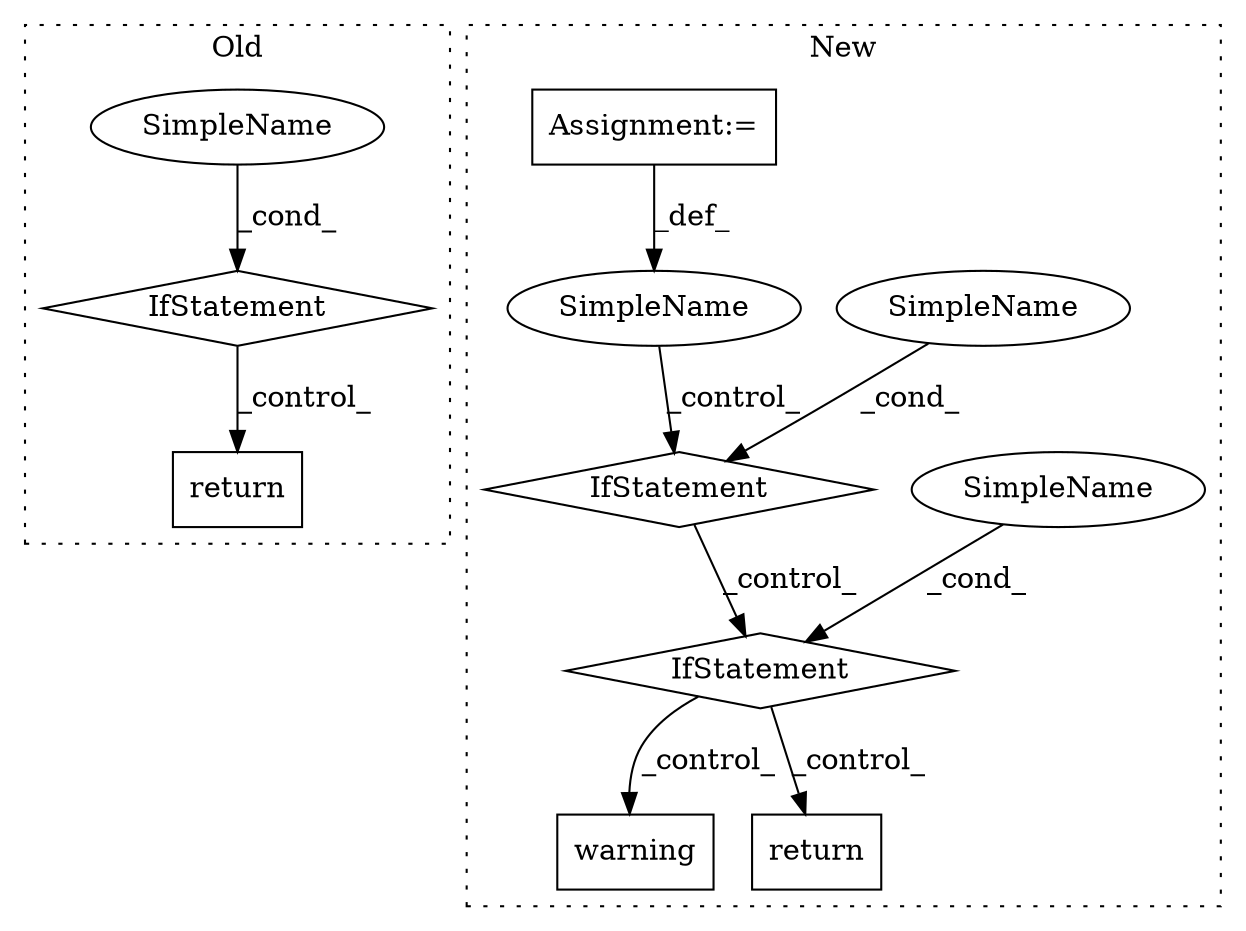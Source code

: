 digraph G {
subgraph cluster0 {
1 [label="return" a="41" s="15252" l="7" shape="box"];
8 [label="IfStatement" a="25" s="15205,15240" l="4,2" shape="diamond"];
10 [label="SimpleName" a="42" s="" l="" shape="ellipse"];
label = "Old";
style="dotted";
}
subgraph cluster1 {
2 [label="warning" a="32" s="15569,15667" l="8,1" shape="box"];
3 [label="IfStatement" a="25" s="15419,15450" l="4,2" shape="diamond"];
4 [label="SimpleName" a="42" s="" l="" shape="ellipse"];
5 [label="return" a="41" s="15513" l="7" shape="box"];
6 [label="IfStatement" a="25" s="15462,15499" l="4,2" shape="diamond"];
7 [label="SimpleName" a="42" s="" l="" shape="ellipse"];
9 [label="SimpleName" a="42" s="" l="" shape="ellipse"];
11 [label="Assignment:=" a="7" s="15181" l="1" shape="box"];
label = "New";
style="dotted";
}
3 -> 6 [label="_control_"];
4 -> 3 [label="_cond_"];
6 -> 5 [label="_control_"];
6 -> 2 [label="_control_"];
7 -> 6 [label="_cond_"];
8 -> 1 [label="_control_"];
9 -> 3 [label="_control_"];
10 -> 8 [label="_cond_"];
11 -> 9 [label="_def_"];
}